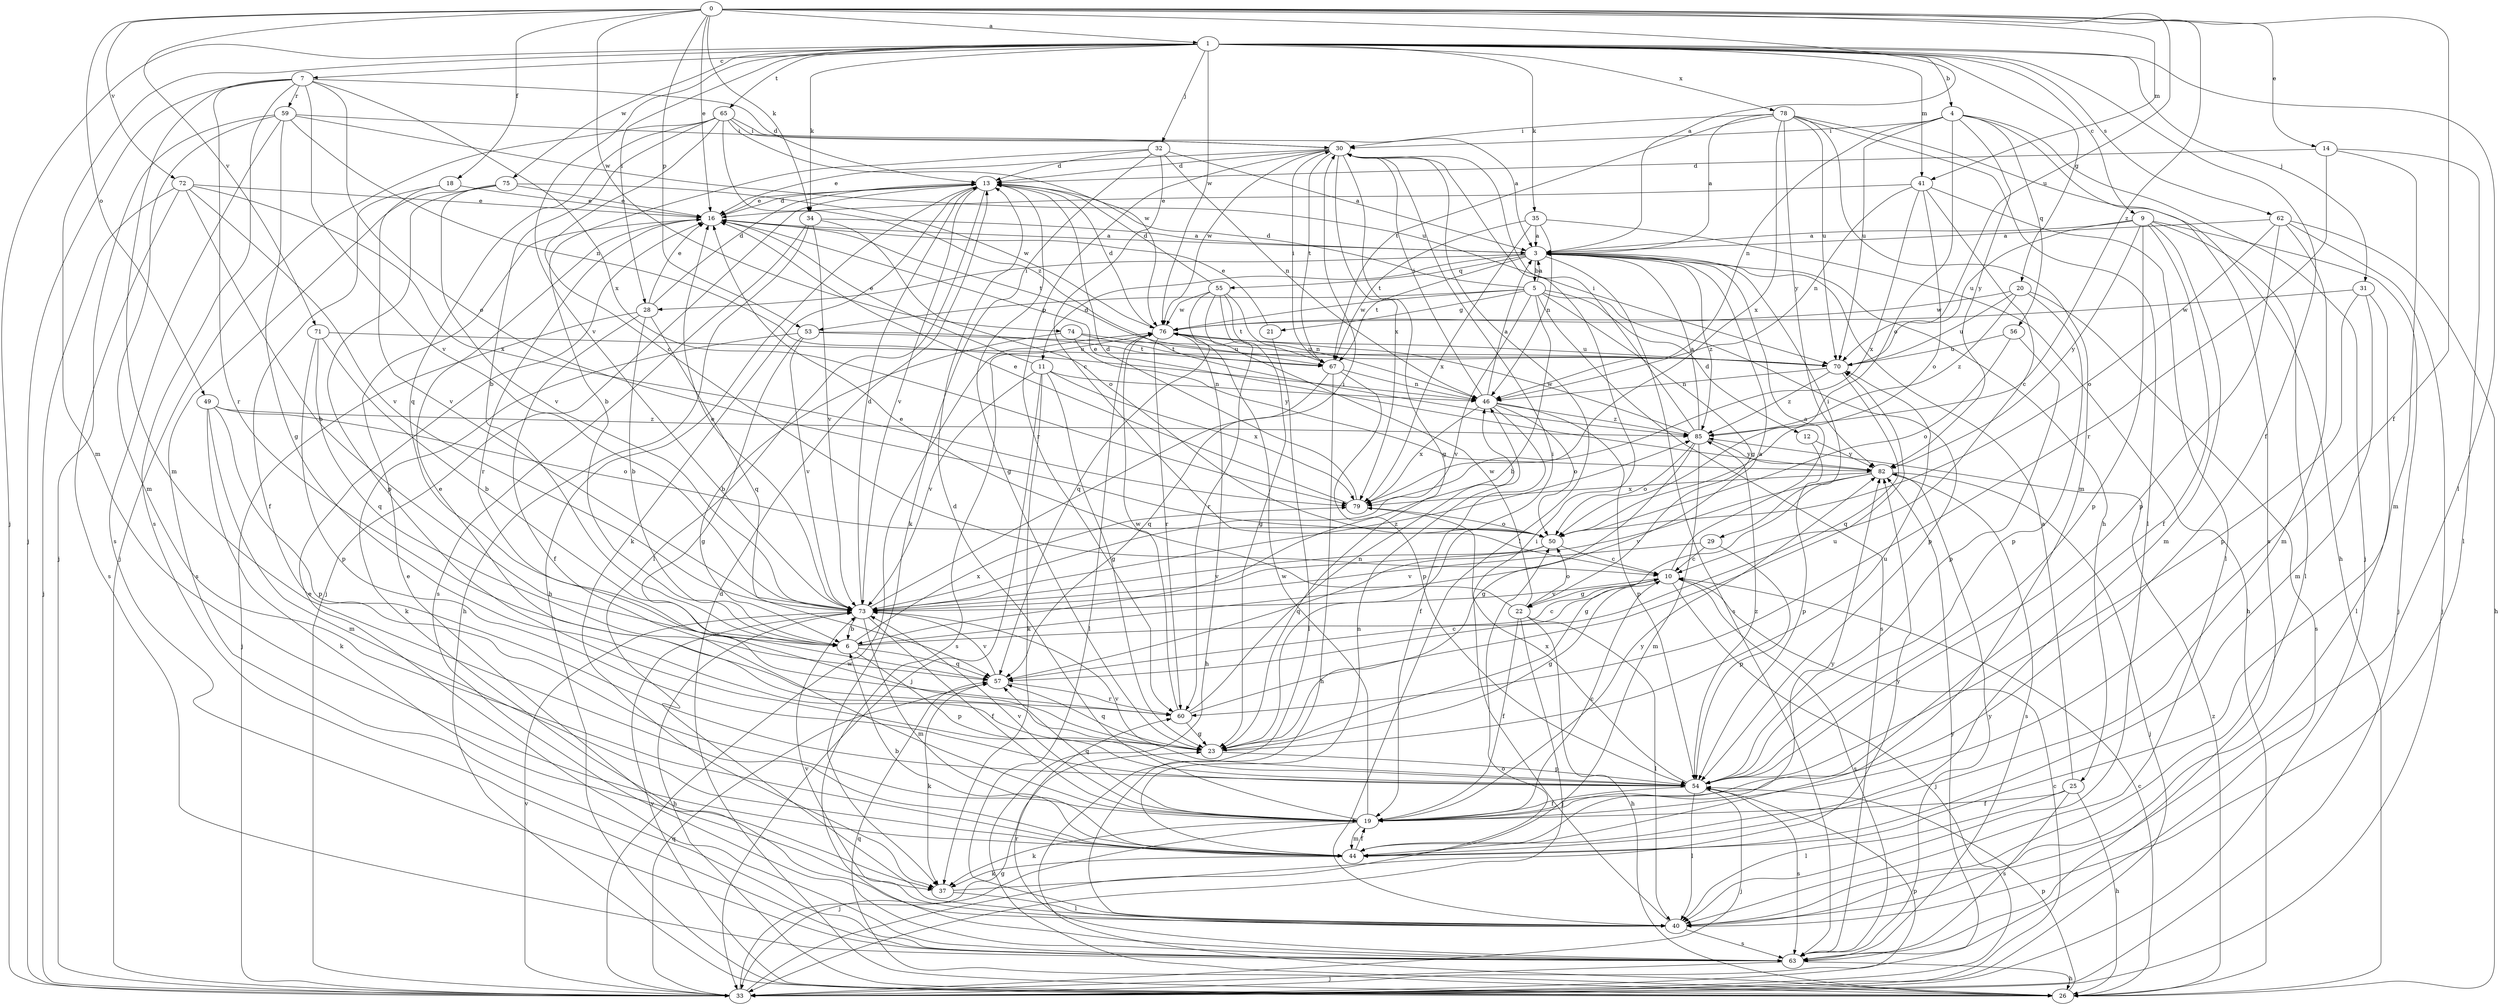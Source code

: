 strict digraph  {
0;
1;
3;
4;
5;
6;
7;
9;
10;
11;
12;
13;
14;
16;
18;
19;
20;
21;
22;
23;
25;
26;
28;
29;
30;
31;
32;
33;
34;
35;
37;
40;
41;
44;
46;
49;
50;
53;
54;
55;
56;
57;
59;
60;
62;
63;
65;
67;
70;
71;
72;
73;
74;
75;
76;
78;
79;
82;
85;
0 -> 1  [label=a];
0 -> 3  [label=a];
0 -> 14  [label=e];
0 -> 16  [label=e];
0 -> 18  [label=f];
0 -> 19  [label=f];
0 -> 34  [label=k];
0 -> 41  [label=m];
0 -> 49  [label=o];
0 -> 53  [label=p];
0 -> 70  [label=u];
0 -> 71  [label=v];
0 -> 72  [label=v];
0 -> 74  [label=w];
0 -> 85  [label=z];
1 -> 4  [label=b];
1 -> 7  [label=c];
1 -> 9  [label=c];
1 -> 19  [label=f];
1 -> 20  [label=g];
1 -> 28  [label=i];
1 -> 31  [label=j];
1 -> 32  [label=j];
1 -> 33  [label=j];
1 -> 34  [label=k];
1 -> 35  [label=k];
1 -> 40  [label=l];
1 -> 41  [label=m];
1 -> 44  [label=m];
1 -> 62  [label=s];
1 -> 65  [label=t];
1 -> 73  [label=v];
1 -> 75  [label=w];
1 -> 76  [label=w];
1 -> 78  [label=x];
3 -> 5  [label=b];
3 -> 11  [label=d];
3 -> 25  [label=h];
3 -> 28  [label=i];
3 -> 29  [label=i];
3 -> 55  [label=q];
3 -> 63  [label=s];
3 -> 67  [label=t];
3 -> 85  [label=z];
4 -> 30  [label=i];
4 -> 33  [label=j];
4 -> 46  [label=n];
4 -> 50  [label=o];
4 -> 56  [label=q];
4 -> 63  [label=s];
4 -> 70  [label=u];
4 -> 82  [label=y];
5 -> 3  [label=a];
5 -> 6  [label=b];
5 -> 12  [label=d];
5 -> 13  [label=d];
5 -> 21  [label=g];
5 -> 22  [label=g];
5 -> 53  [label=p];
5 -> 54  [label=p];
5 -> 63  [label=s];
5 -> 73  [label=v];
5 -> 76  [label=w];
6 -> 3  [label=a];
6 -> 10  [label=c];
6 -> 54  [label=p];
6 -> 57  [label=q];
6 -> 79  [label=x];
7 -> 13  [label=d];
7 -> 33  [label=j];
7 -> 44  [label=m];
7 -> 50  [label=o];
7 -> 59  [label=r];
7 -> 60  [label=r];
7 -> 63  [label=s];
7 -> 73  [label=v];
7 -> 79  [label=x];
9 -> 3  [label=a];
9 -> 19  [label=f];
9 -> 33  [label=j];
9 -> 40  [label=l];
9 -> 44  [label=m];
9 -> 54  [label=p];
9 -> 70  [label=u];
9 -> 82  [label=y];
10 -> 3  [label=a];
10 -> 22  [label=g];
10 -> 23  [label=g];
10 -> 33  [label=j];
10 -> 63  [label=s];
10 -> 73  [label=v];
11 -> 16  [label=e];
11 -> 23  [label=g];
11 -> 33  [label=j];
11 -> 37  [label=k];
11 -> 46  [label=n];
11 -> 73  [label=v];
11 -> 79  [label=x];
12 -> 54  [label=p];
12 -> 82  [label=y];
13 -> 16  [label=e];
13 -> 23  [label=g];
13 -> 26  [label=h];
13 -> 33  [label=j];
13 -> 37  [label=k];
13 -> 40  [label=l];
13 -> 73  [label=v];
14 -> 13  [label=d];
14 -> 40  [label=l];
14 -> 44  [label=m];
14 -> 60  [label=r];
16 -> 3  [label=a];
16 -> 13  [label=d];
16 -> 60  [label=r];
16 -> 67  [label=t];
18 -> 16  [label=e];
18 -> 19  [label=f];
18 -> 73  [label=v];
19 -> 10  [label=c];
19 -> 13  [label=d];
19 -> 33  [label=j];
19 -> 37  [label=k];
19 -> 44  [label=m];
19 -> 57  [label=q];
19 -> 73  [label=v];
19 -> 76  [label=w];
19 -> 82  [label=y];
20 -> 54  [label=p];
20 -> 63  [label=s];
20 -> 70  [label=u];
20 -> 76  [label=w];
20 -> 85  [label=z];
21 -> 16  [label=e];
21 -> 40  [label=l];
22 -> 16  [label=e];
22 -> 19  [label=f];
22 -> 26  [label=h];
22 -> 33  [label=j];
22 -> 40  [label=l];
22 -> 50  [label=o];
22 -> 76  [label=w];
23 -> 16  [label=e];
23 -> 30  [label=i];
23 -> 54  [label=p];
23 -> 57  [label=q];
23 -> 70  [label=u];
25 -> 3  [label=a];
25 -> 19  [label=f];
25 -> 26  [label=h];
25 -> 40  [label=l];
25 -> 63  [label=s];
26 -> 10  [label=c];
26 -> 13  [label=d];
26 -> 54  [label=p];
26 -> 57  [label=q];
26 -> 73  [label=v];
26 -> 85  [label=z];
28 -> 6  [label=b];
28 -> 13  [label=d];
28 -> 16  [label=e];
28 -> 19  [label=f];
28 -> 33  [label=j];
28 -> 57  [label=q];
29 -> 10  [label=c];
29 -> 54  [label=p];
29 -> 73  [label=v];
30 -> 13  [label=d];
30 -> 16  [label=e];
30 -> 23  [label=g];
30 -> 40  [label=l];
30 -> 60  [label=r];
30 -> 67  [label=t];
30 -> 76  [label=w];
30 -> 79  [label=x];
31 -> 40  [label=l];
31 -> 44  [label=m];
31 -> 54  [label=p];
31 -> 76  [label=w];
32 -> 3  [label=a];
32 -> 6  [label=b];
32 -> 10  [label=c];
32 -> 13  [label=d];
32 -> 37  [label=k];
32 -> 46  [label=n];
33 -> 10  [label=c];
33 -> 23  [label=g];
33 -> 50  [label=o];
33 -> 54  [label=p];
33 -> 57  [label=q];
33 -> 73  [label=v];
33 -> 76  [label=w];
33 -> 82  [label=y];
34 -> 3  [label=a];
34 -> 26  [label=h];
34 -> 50  [label=o];
34 -> 63  [label=s];
34 -> 73  [label=v];
35 -> 3  [label=a];
35 -> 26  [label=h];
35 -> 46  [label=n];
35 -> 67  [label=t];
35 -> 79  [label=x];
37 -> 40  [label=l];
37 -> 82  [label=y];
40 -> 16  [label=e];
40 -> 30  [label=i];
40 -> 63  [label=s];
40 -> 73  [label=v];
41 -> 10  [label=c];
41 -> 16  [label=e];
41 -> 40  [label=l];
41 -> 46  [label=n];
41 -> 50  [label=o];
41 -> 79  [label=x];
44 -> 6  [label=b];
44 -> 19  [label=f];
44 -> 37  [label=k];
44 -> 46  [label=n];
44 -> 82  [label=y];
46 -> 3  [label=a];
46 -> 19  [label=f];
46 -> 30  [label=i];
46 -> 50  [label=o];
46 -> 54  [label=p];
46 -> 79  [label=x];
46 -> 85  [label=z];
49 -> 37  [label=k];
49 -> 44  [label=m];
49 -> 50  [label=o];
49 -> 54  [label=p];
49 -> 85  [label=z];
50 -> 10  [label=c];
50 -> 57  [label=q];
50 -> 73  [label=v];
53 -> 23  [label=g];
53 -> 37  [label=k];
53 -> 67  [label=t];
53 -> 70  [label=u];
53 -> 73  [label=v];
54 -> 19  [label=f];
54 -> 33  [label=j];
54 -> 40  [label=l];
54 -> 63  [label=s];
54 -> 73  [label=v];
54 -> 79  [label=x];
54 -> 85  [label=z];
55 -> 13  [label=d];
55 -> 23  [label=g];
55 -> 46  [label=n];
55 -> 57  [label=q];
55 -> 60  [label=r];
55 -> 67  [label=t];
55 -> 76  [label=w];
56 -> 50  [label=o];
56 -> 54  [label=p];
56 -> 70  [label=u];
57 -> 10  [label=c];
57 -> 37  [label=k];
57 -> 60  [label=r];
57 -> 73  [label=v];
59 -> 23  [label=g];
59 -> 30  [label=i];
59 -> 33  [label=j];
59 -> 44  [label=m];
59 -> 46  [label=n];
59 -> 63  [label=s];
59 -> 70  [label=u];
60 -> 23  [label=g];
60 -> 46  [label=n];
60 -> 70  [label=u];
60 -> 76  [label=w];
62 -> 3  [label=a];
62 -> 26  [label=h];
62 -> 33  [label=j];
62 -> 44  [label=m];
62 -> 50  [label=o];
62 -> 54  [label=p];
63 -> 16  [label=e];
63 -> 26  [label=h];
63 -> 33  [label=j];
63 -> 60  [label=r];
63 -> 82  [label=y];
65 -> 3  [label=a];
65 -> 6  [label=b];
65 -> 10  [label=c];
65 -> 30  [label=i];
65 -> 33  [label=j];
65 -> 57  [label=q];
65 -> 76  [label=w];
65 -> 85  [label=z];
67 -> 26  [label=h];
67 -> 30  [label=i];
67 -> 46  [label=n];
67 -> 54  [label=p];
67 -> 57  [label=q];
70 -> 46  [label=n];
70 -> 57  [label=q];
70 -> 85  [label=z];
71 -> 6  [label=b];
71 -> 54  [label=p];
71 -> 57  [label=q];
71 -> 70  [label=u];
72 -> 6  [label=b];
72 -> 16  [label=e];
72 -> 33  [label=j];
72 -> 63  [label=s];
72 -> 73  [label=v];
72 -> 79  [label=x];
73 -> 6  [label=b];
73 -> 13  [label=d];
73 -> 16  [label=e];
73 -> 19  [label=f];
73 -> 26  [label=h];
73 -> 30  [label=i];
73 -> 44  [label=m];
73 -> 85  [label=z];
74 -> 6  [label=b];
74 -> 67  [label=t];
74 -> 70  [label=u];
74 -> 82  [label=y];
75 -> 16  [label=e];
75 -> 54  [label=p];
75 -> 63  [label=s];
75 -> 73  [label=v];
75 -> 76  [label=w];
76 -> 13  [label=d];
76 -> 26  [label=h];
76 -> 40  [label=l];
76 -> 60  [label=r];
76 -> 63  [label=s];
76 -> 70  [label=u];
78 -> 3  [label=a];
78 -> 26  [label=h];
78 -> 30  [label=i];
78 -> 40  [label=l];
78 -> 44  [label=m];
78 -> 67  [label=t];
78 -> 70  [label=u];
78 -> 79  [label=x];
78 -> 82  [label=y];
79 -> 13  [label=d];
79 -> 16  [label=e];
79 -> 50  [label=o];
82 -> 16  [label=e];
82 -> 23  [label=g];
82 -> 33  [label=j];
82 -> 63  [label=s];
82 -> 73  [label=v];
82 -> 79  [label=x];
85 -> 3  [label=a];
85 -> 23  [label=g];
85 -> 30  [label=i];
85 -> 44  [label=m];
85 -> 50  [label=o];
85 -> 76  [label=w];
85 -> 82  [label=y];
}
